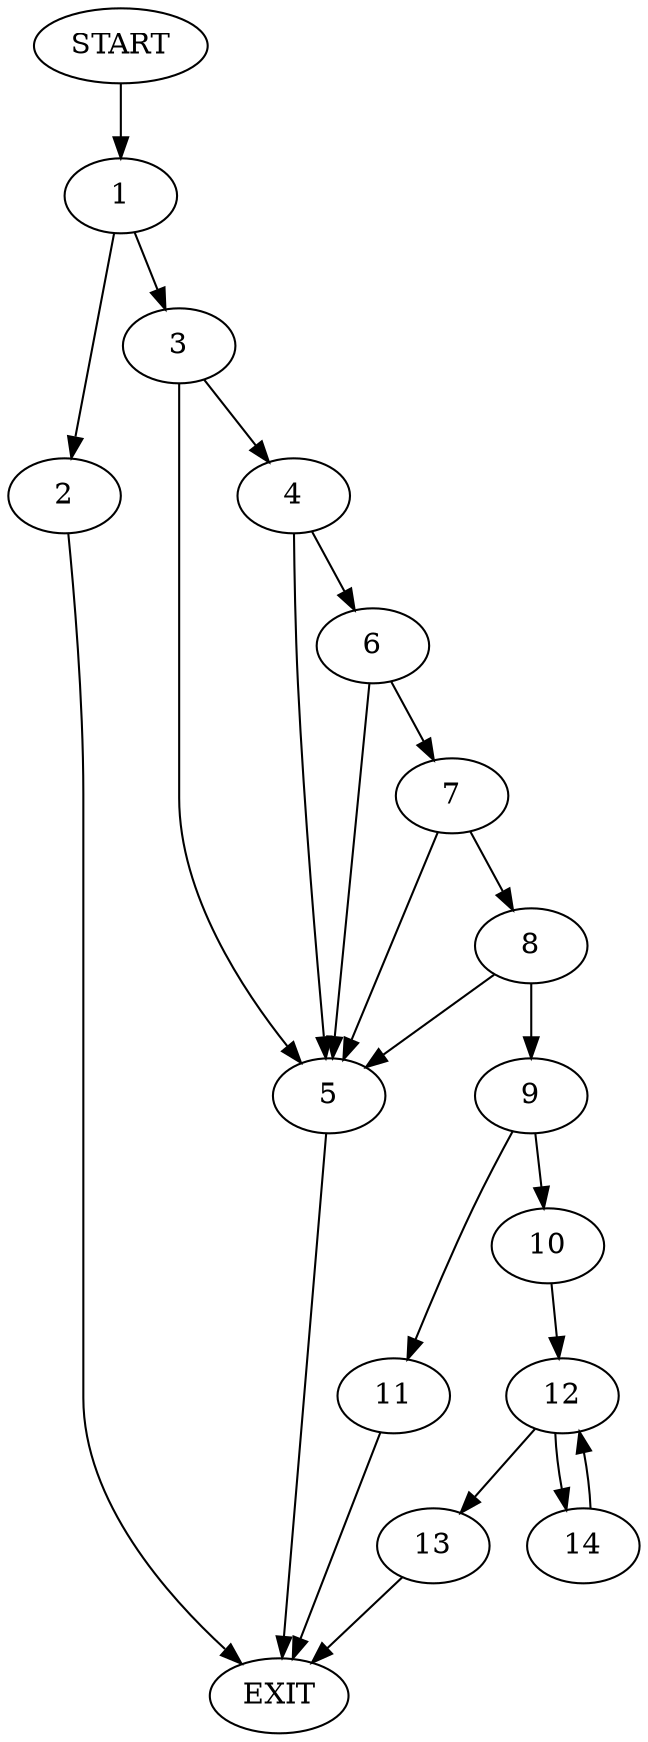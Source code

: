 digraph {
0 [label="START"]
15 [label="EXIT"]
0 -> 1
1 -> 2
1 -> 3
3 -> 4
3 -> 5
2 -> 15
4 -> 5
4 -> 6
5 -> 15
6 -> 5
6 -> 7
7 -> 5
7 -> 8
8 -> 5
8 -> 9
9 -> 10
9 -> 11
10 -> 12
11 -> 15
12 -> 13
12 -> 14
13 -> 15
14 -> 12
}
